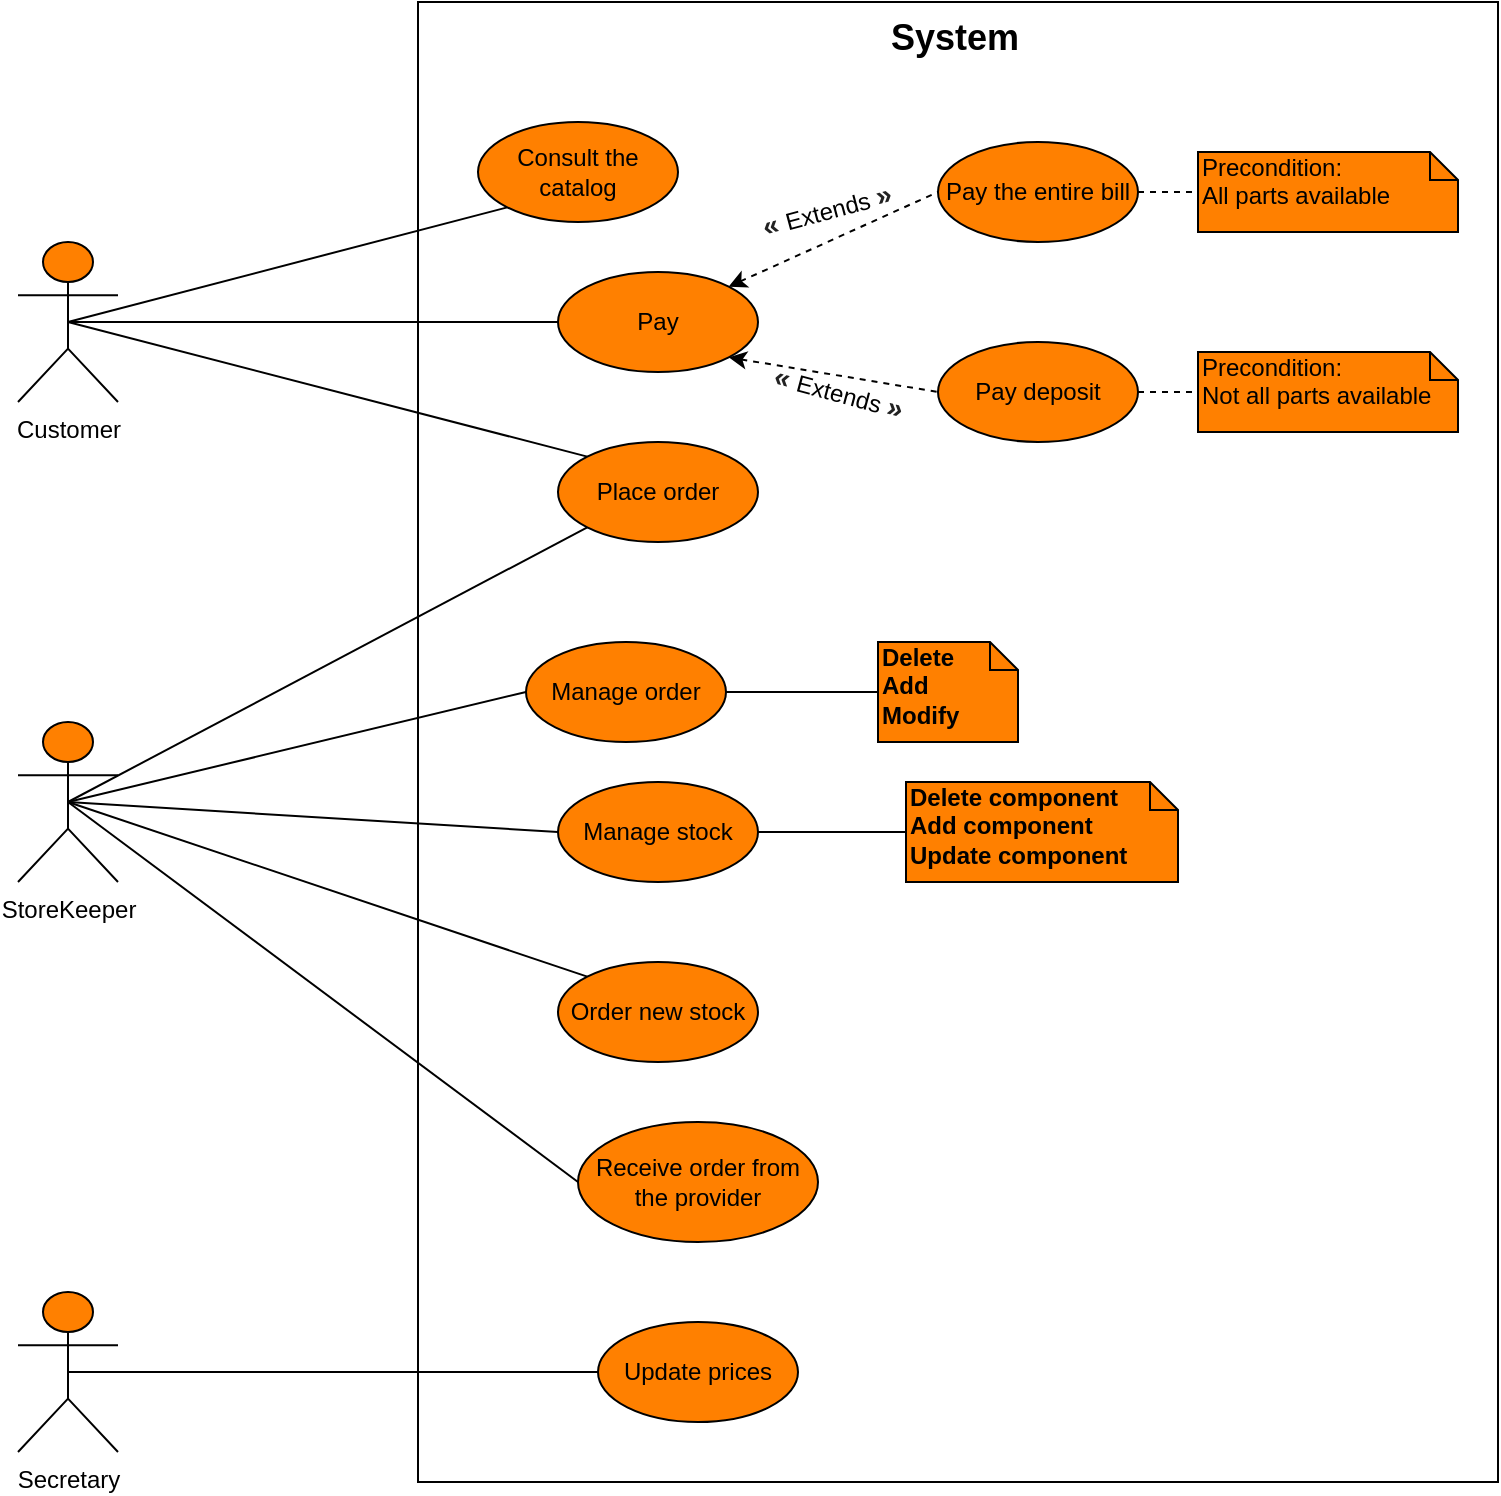<mxfile version="12.8.4" type="device"><diagram id="_nqqN67LRk4HF15CclCg" name="Page-1"><mxGraphModel dx="998" dy="548" grid="1" gridSize="10" guides="1" tooltips="1" connect="1" arrows="1" fold="1" page="1" pageScale="1" pageWidth="827" pageHeight="1169" math="0" shadow="0"><root><mxCell id="0"/><mxCell id="1" parent="0"/><mxCell id="74lm53n2JMhIqZqNxfBe-33" style="rounded=0;orthogonalLoop=1;jettySize=auto;html=1;exitX=0.5;exitY=0.5;exitDx=0;exitDy=0;exitPerimeter=0;entryX=0;entryY=1;entryDx=0;entryDy=0;endArrow=none;endFill=0;" parent="1" source="74lm53n2JMhIqZqNxfBe-5" target="74lm53n2JMhIqZqNxfBe-14" edge="1"><mxGeometry relative="1" as="geometry"/></mxCell><mxCell id="74lm53n2JMhIqZqNxfBe-34" style="edgeStyle=none;rounded=0;orthogonalLoop=1;jettySize=auto;html=1;exitX=0.5;exitY=0.5;exitDx=0;exitDy=0;exitPerimeter=0;entryX=0;entryY=0.5;entryDx=0;entryDy=0;endArrow=none;endFill=0;" parent="1" source="74lm53n2JMhIqZqNxfBe-5" target="74lm53n2JMhIqZqNxfBe-15" edge="1"><mxGeometry relative="1" as="geometry"/></mxCell><mxCell id="74lm53n2JMhIqZqNxfBe-36" style="edgeStyle=none;rounded=0;orthogonalLoop=1;jettySize=auto;html=1;exitX=0.5;exitY=0.5;exitDx=0;exitDy=0;exitPerimeter=0;entryX=0;entryY=0;entryDx=0;entryDy=0;endArrow=none;endFill=0;" parent="1" source="74lm53n2JMhIqZqNxfBe-5" target="74lm53n2JMhIqZqNxfBe-21" edge="1"><mxGeometry relative="1" as="geometry"/></mxCell><mxCell id="74lm53n2JMhIqZqNxfBe-5" value="Customer" style="shape=umlActor;verticalLabelPosition=bottom;labelBackgroundColor=#ffffff;verticalAlign=top;html=1;fillColor=#FF8000;" parent="1" vertex="1"><mxGeometry x="60" y="150" width="50" height="80" as="geometry"/></mxCell><mxCell id="74lm53n2JMhIqZqNxfBe-60" style="edgeStyle=none;rounded=0;orthogonalLoop=1;jettySize=auto;html=1;exitX=0.5;exitY=0.5;exitDx=0;exitDy=0;exitPerimeter=0;entryX=0;entryY=0.5;entryDx=0;entryDy=0;endArrow=none;endFill=0;" parent="1" source="74lm53n2JMhIqZqNxfBe-7" target="74lm53n2JMhIqZqNxfBe-27" edge="1"><mxGeometry relative="1" as="geometry"/></mxCell><mxCell id="74lm53n2JMhIqZqNxfBe-61" style="edgeStyle=none;rounded=0;orthogonalLoop=1;jettySize=auto;html=1;exitX=0.5;exitY=0.5;exitDx=0;exitDy=0;exitPerimeter=0;entryX=0;entryY=1;entryDx=0;entryDy=0;endArrow=none;endFill=0;" parent="1" source="74lm53n2JMhIqZqNxfBe-7" target="74lm53n2JMhIqZqNxfBe-21" edge="1"><mxGeometry relative="1" as="geometry"/></mxCell><mxCell id="jOXL6sWvSibmMj9UJlUn-1" style="rounded=0;orthogonalLoop=1;jettySize=auto;html=1;exitX=0.5;exitY=0.5;exitDx=0;exitDy=0;exitPerimeter=0;entryX=0;entryY=0;entryDx=0;entryDy=0;endArrow=none;endFill=0;" parent="1" source="74lm53n2JMhIqZqNxfBe-7" target="74lm53n2JMhIqZqNxfBe-28" edge="1"><mxGeometry relative="1" as="geometry"/></mxCell><mxCell id="05OnY0UxV8EWdSRaD54e-12" style="edgeStyle=none;rounded=0;orthogonalLoop=1;jettySize=auto;html=1;exitX=0.5;exitY=0.5;exitDx=0;exitDy=0;exitPerimeter=0;endArrow=none;endFill=0;entryX=0;entryY=0.5;entryDx=0;entryDy=0;" parent="1" source="74lm53n2JMhIqZqNxfBe-7" target="05OnY0UxV8EWdSRaD54e-13" edge="1"><mxGeometry relative="1" as="geometry"><mxPoint x="330" y="590" as="targetPoint"/></mxGeometry></mxCell><mxCell id="e2dD077gLvljIYBreIsI-4" style="rounded=0;orthogonalLoop=1;jettySize=auto;html=1;exitX=0.5;exitY=0.5;exitDx=0;exitDy=0;exitPerimeter=0;entryX=0;entryY=0.5;entryDx=0;entryDy=0;endArrow=none;endFill=0;" parent="1" source="74lm53n2JMhIqZqNxfBe-7" target="e2dD077gLvljIYBreIsI-1" edge="1"><mxGeometry relative="1" as="geometry"/></mxCell><mxCell id="74lm53n2JMhIqZqNxfBe-7" value="StoreKeeper" style="shape=umlActor;verticalLabelPosition=bottom;labelBackgroundColor=#ffffff;verticalAlign=top;html=1;fillColor=#FF8000;" parent="1" vertex="1"><mxGeometry x="60" y="390" width="50" height="80" as="geometry"/></mxCell><mxCell id="74lm53n2JMhIqZqNxfBe-14" value="Consult the catalog" style="ellipse;whiteSpace=wrap;html=1;fillColor=#FF8000;" parent="1" vertex="1"><mxGeometry x="290" y="90" width="100" height="50" as="geometry"/></mxCell><mxCell id="74lm53n2JMhIqZqNxfBe-39" style="edgeStyle=none;rounded=0;orthogonalLoop=1;jettySize=auto;html=1;exitX=1;exitY=0;exitDx=0;exitDy=0;endArrow=none;endFill=0;entryX=0;entryY=0.5;entryDx=0;entryDy=0;startArrow=classic;startFill=1;dashed=1;" parent="1" source="74lm53n2JMhIqZqNxfBe-15" target="74lm53n2JMhIqZqNxfBe-17" edge="1"><mxGeometry relative="1" as="geometry"/></mxCell><mxCell id="74lm53n2JMhIqZqNxfBe-40" style="edgeStyle=none;rounded=0;orthogonalLoop=1;jettySize=auto;html=1;exitX=1;exitY=1;exitDx=0;exitDy=0;entryX=0;entryY=0.5;entryDx=0;entryDy=0;endArrow=none;endFill=0;startArrow=classic;startFill=1;dashed=1;" parent="1" source="74lm53n2JMhIqZqNxfBe-15" target="74lm53n2JMhIqZqNxfBe-16" edge="1"><mxGeometry relative="1" as="geometry"/></mxCell><mxCell id="74lm53n2JMhIqZqNxfBe-15" value="Pay" style="ellipse;whiteSpace=wrap;html=1;fillColor=#FF8000;" parent="1" vertex="1"><mxGeometry x="330" y="165" width="100" height="50" as="geometry"/></mxCell><mxCell id="74lm53n2JMhIqZqNxfBe-54" style="edgeStyle=none;rounded=0;orthogonalLoop=1;jettySize=auto;html=1;exitX=1;exitY=0.5;exitDx=0;exitDy=0;entryX=0;entryY=0.5;entryDx=0;entryDy=0;entryPerimeter=0;endArrow=none;endFill=0;dashed=1;" parent="1" source="74lm53n2JMhIqZqNxfBe-16" target="74lm53n2JMhIqZqNxfBe-32" edge="1"><mxGeometry relative="1" as="geometry"/></mxCell><mxCell id="74lm53n2JMhIqZqNxfBe-16" value="Pay deposit" style="ellipse;whiteSpace=wrap;html=1;fillColor=#FF8000;" parent="1" vertex="1"><mxGeometry x="520" y="200" width="100" height="50" as="geometry"/></mxCell><mxCell id="74lm53n2JMhIqZqNxfBe-56" style="edgeStyle=none;rounded=0;orthogonalLoop=1;jettySize=auto;html=1;exitX=1;exitY=0.5;exitDx=0;exitDy=0;entryX=0;entryY=0.5;entryDx=0;entryDy=0;entryPerimeter=0;endArrow=none;endFill=0;dashed=1;" parent="1" source="74lm53n2JMhIqZqNxfBe-17" target="74lm53n2JMhIqZqNxfBe-31" edge="1"><mxGeometry relative="1" as="geometry"/></mxCell><mxCell id="74lm53n2JMhIqZqNxfBe-17" value="Pay the entire bill" style="ellipse;whiteSpace=wrap;html=1;fillColor=#FF8000;" parent="1" vertex="1"><mxGeometry x="520" y="100" width="100" height="50" as="geometry"/></mxCell><mxCell id="74lm53n2JMhIqZqNxfBe-21" value="Place order" style="ellipse;whiteSpace=wrap;html=1;fillColor=#FF8000;" parent="1" vertex="1"><mxGeometry x="330" y="250" width="100" height="50" as="geometry"/></mxCell><mxCell id="74lm53n2JMhIqZqNxfBe-57" style="edgeStyle=none;rounded=0;orthogonalLoop=1;jettySize=auto;html=1;exitX=1;exitY=0.5;exitDx=0;exitDy=0;entryX=0;entryY=0.5;entryDx=0;entryDy=0;entryPerimeter=0;endArrow=none;endFill=0;" parent="1" source="74lm53n2JMhIqZqNxfBe-27" target="74lm53n2JMhIqZqNxfBe-30" edge="1"><mxGeometry relative="1" as="geometry"/></mxCell><mxCell id="74lm53n2JMhIqZqNxfBe-27" value="Manage order" style="ellipse;whiteSpace=wrap;html=1;fillColor=#FF8000;" parent="1" vertex="1"><mxGeometry x="314" y="350" width="100" height="50" as="geometry"/></mxCell><mxCell id="74lm53n2JMhIqZqNxfBe-28" value="Order new stock" style="ellipse;whiteSpace=wrap;html=1;fillColor=#FF8000;" parent="1" vertex="1"><mxGeometry x="330" y="510" width="100" height="50" as="geometry"/></mxCell><mxCell id="74lm53n2JMhIqZqNxfBe-30" value="&lt;b&gt;Delete&lt;br&gt;Add&lt;br&gt;Modify&lt;/b&gt;" style="shape=note;whiteSpace=wrap;html=1;size=14;verticalAlign=top;align=left;spacingTop=-6;fillColor=#FF8000;" parent="1" vertex="1"><mxGeometry x="490" y="350" width="70" height="50" as="geometry"/></mxCell><mxCell id="74lm53n2JMhIqZqNxfBe-31" value="Precondition:&lt;br&gt;All parts available" style="shape=note;whiteSpace=wrap;html=1;size=14;verticalAlign=top;align=left;spacingTop=-6;fillColor=#FF8000;" parent="1" vertex="1"><mxGeometry x="650" y="105" width="130" height="40" as="geometry"/></mxCell><mxCell id="74lm53n2JMhIqZqNxfBe-32" value="Precondition:&lt;br&gt;Not all parts available" style="shape=note;whiteSpace=wrap;html=1;size=14;verticalAlign=top;align=left;spacingTop=-6;fillColor=#FF8000;" parent="1" vertex="1"><mxGeometry x="650" y="205" width="130" height="40" as="geometry"/></mxCell><mxCell id="jOXL6sWvSibmMj9UJlUn-5" value="&lt;b style=&quot;color: rgb(34 , 34 , 34) ; font-family: sans-serif ; font-size: 14px ; white-space: normal&quot;&gt;«&amp;nbsp;&lt;/b&gt;Extends&amp;nbsp;&lt;b style=&quot;color: rgb(34 , 34 , 34) ; font-family: sans-serif ; font-size: 14px ; white-space: normal&quot;&gt;»&lt;/b&gt;" style="text;html=1;align=center;verticalAlign=middle;resizable=0;points=[];autosize=1;rotation=15;fillColor=none;" parent="1" vertex="1"><mxGeometry x="430" y="215" width="80" height="20" as="geometry"/></mxCell><mxCell id="jOXL6sWvSibmMj9UJlUn-8" value="&lt;b style=&quot;color: rgb(34 , 34 , 34) ; font-family: sans-serif ; font-size: 14px ; white-space: normal&quot;&gt;«&amp;nbsp;&lt;/b&gt;Extends&amp;nbsp;&lt;b style=&quot;color: rgb(34 , 34 , 34) ; font-family: sans-serif ; font-size: 14px ; white-space: normal&quot;&gt;»&lt;/b&gt;" style="text;html=1;align=center;verticalAlign=middle;resizable=0;points=[];autosize=1;rotation=-15;fillColor=none;" parent="1" vertex="1"><mxGeometry x="424" y="124" width="80" height="20" as="geometry"/></mxCell><mxCell id="jOXL6sWvSibmMj9UJlUn-14" value="&lt;b&gt;&lt;font style=&quot;font-size: 18px&quot;&gt;System&lt;/font&gt;&lt;/b&gt;" style="text;html=1;align=center;verticalAlign=middle;resizable=0;points=[];autosize=1;" parent="1" vertex="1"><mxGeometry x="488" y="38" width="80" height="20" as="geometry"/></mxCell><mxCell id="05OnY0UxV8EWdSRaD54e-11" style="rounded=0;orthogonalLoop=1;jettySize=auto;html=1;exitX=0.5;exitY=0.5;exitDx=0;exitDy=0;exitPerimeter=0;entryX=0;entryY=0.5;entryDx=0;entryDy=0;endArrow=none;endFill=0;" parent="1" source="05OnY0UxV8EWdSRaD54e-5" target="05OnY0UxV8EWdSRaD54e-10" edge="1"><mxGeometry relative="1" as="geometry"/></mxCell><mxCell id="05OnY0UxV8EWdSRaD54e-5" value="Secretary" style="shape=umlActor;verticalLabelPosition=bottom;labelBackgroundColor=#ffffff;verticalAlign=top;html=1;fillColor=#FF8000;" parent="1" vertex="1"><mxGeometry x="60" y="675" width="50" height="80" as="geometry"/></mxCell><mxCell id="05OnY0UxV8EWdSRaD54e-10" value="Update prices" style="ellipse;whiteSpace=wrap;html=1;fillColor=#FF8000;" parent="1" vertex="1"><mxGeometry x="350" y="690" width="100" height="50" as="geometry"/></mxCell><mxCell id="05OnY0UxV8EWdSRaD54e-13" value="Receive order from the provider" style="ellipse;whiteSpace=wrap;html=1;fillColor=#FF8000;" parent="1" vertex="1"><mxGeometry x="340" y="590" width="120" height="60" as="geometry"/></mxCell><mxCell id="e2dD077gLvljIYBreIsI-3" style="edgeStyle=orthogonalEdgeStyle;rounded=0;orthogonalLoop=1;jettySize=auto;html=1;exitX=1;exitY=0.5;exitDx=0;exitDy=0;entryX=0;entryY=0.5;entryDx=0;entryDy=0;entryPerimeter=0;endArrow=none;endFill=0;" parent="1" source="e2dD077gLvljIYBreIsI-1" target="e2dD077gLvljIYBreIsI-2" edge="1"><mxGeometry relative="1" as="geometry"/></mxCell><mxCell id="e2dD077gLvljIYBreIsI-1" value="Manage stock" style="ellipse;whiteSpace=wrap;html=1;fillColor=#FF8000;" parent="1" vertex="1"><mxGeometry x="330" y="420" width="100" height="50" as="geometry"/></mxCell><mxCell id="e2dD077gLvljIYBreIsI-2" value="&lt;b&gt;Delete component&lt;br&gt;Add component&lt;br&gt;Update component&lt;br&gt;&lt;/b&gt;" style="shape=note;whiteSpace=wrap;html=1;size=14;verticalAlign=top;align=left;spacingTop=-6;fillColor=#FF8000;" parent="1" vertex="1"><mxGeometry x="504" y="420" width="136" height="50" as="geometry"/></mxCell><mxCell id="9h_WLCqoFygfFq7jF_zg-1" value="" style="rounded=0;whiteSpace=wrap;html=1;fillColor=none;" vertex="1" parent="1"><mxGeometry x="260" y="30" width="540" height="740" as="geometry"/></mxCell></root></mxGraphModel></diagram></mxfile>